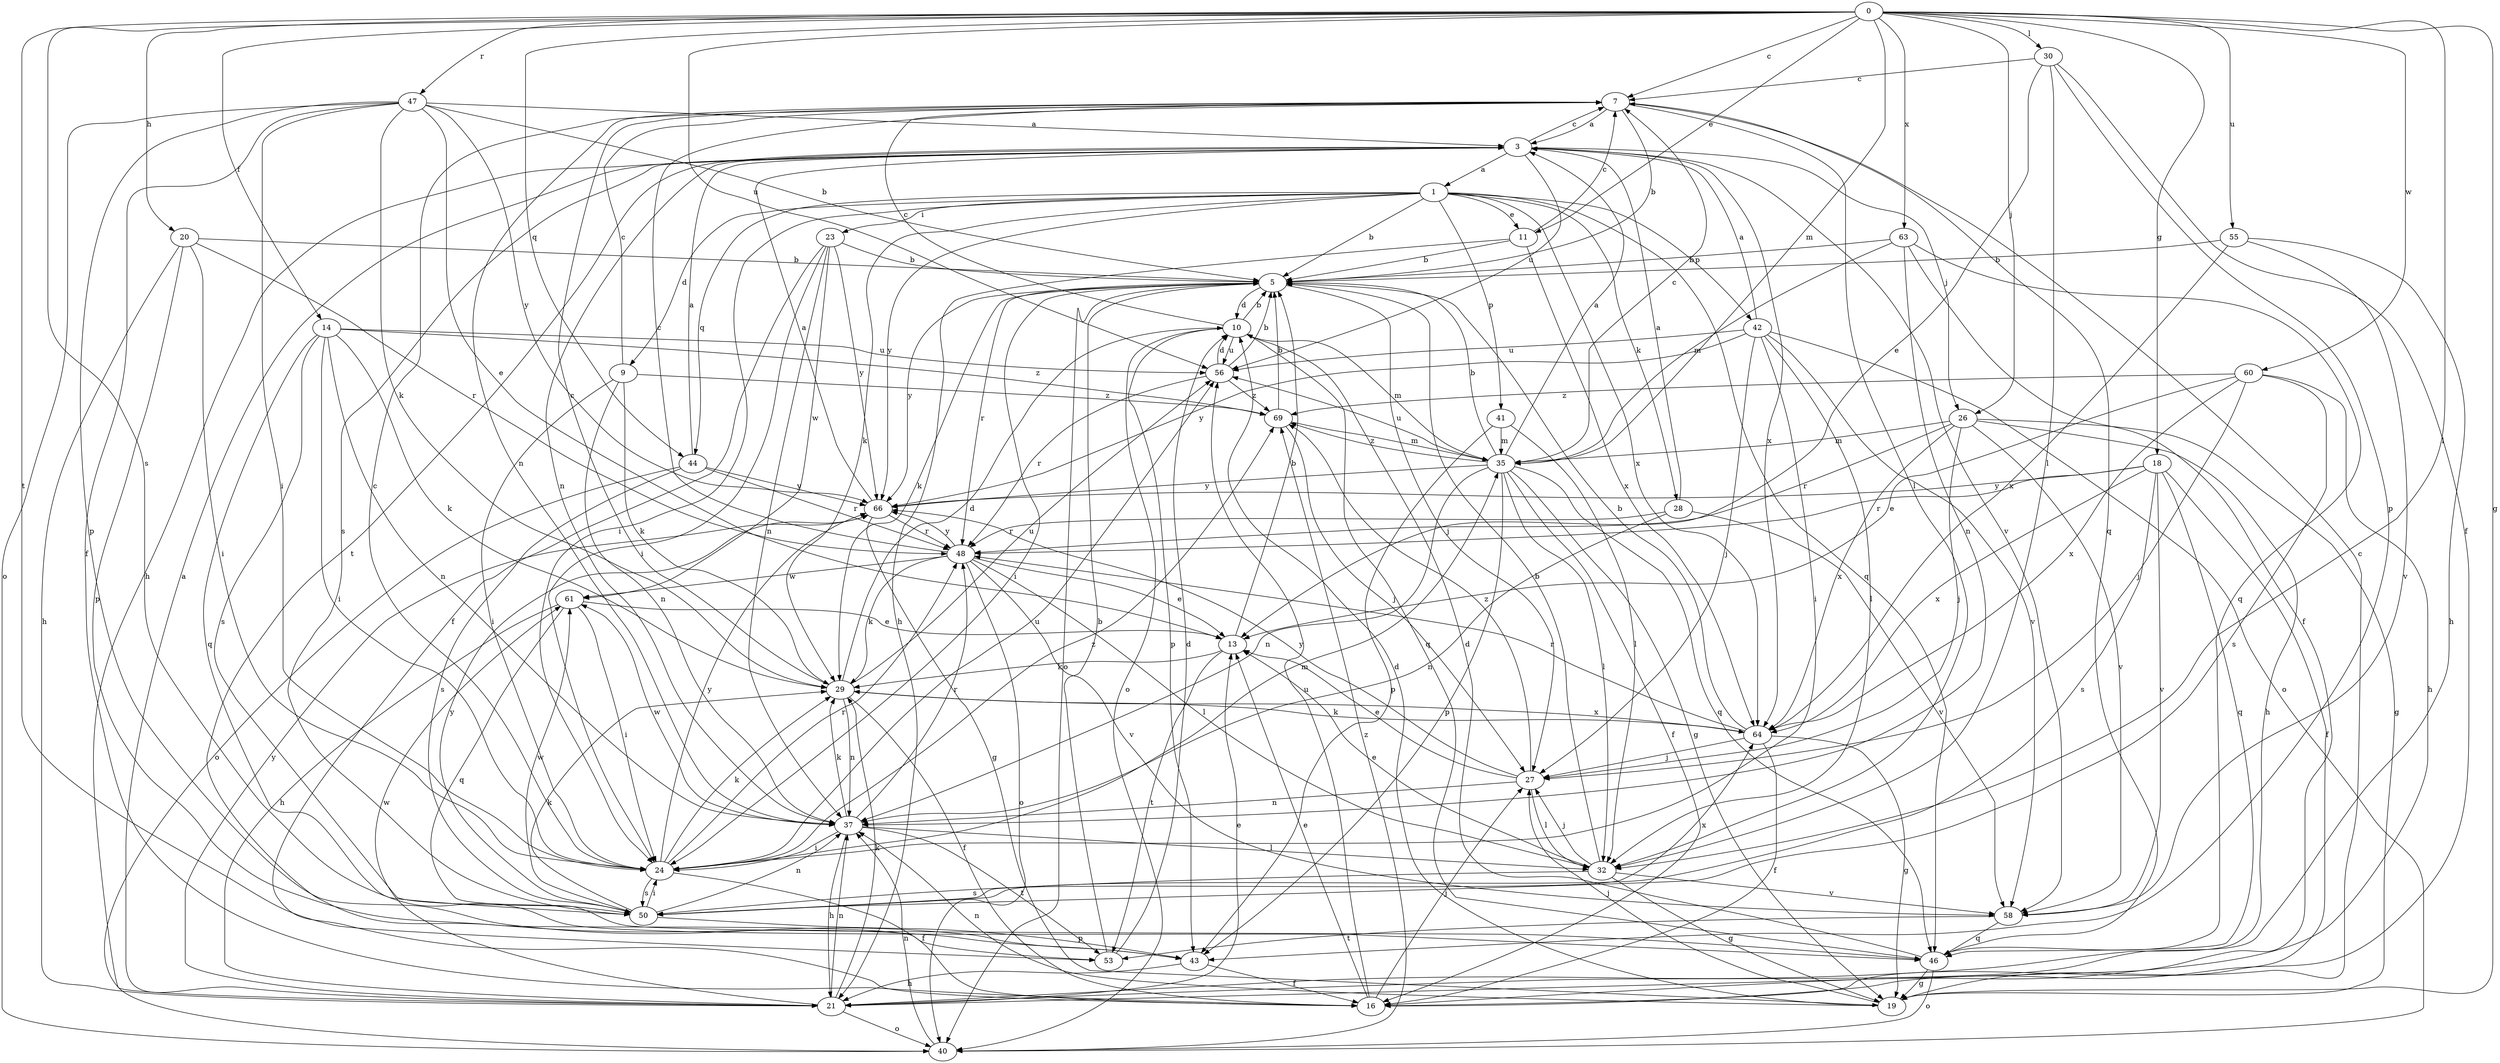 strict digraph  {
0;
1;
3;
5;
7;
9;
10;
11;
13;
14;
16;
18;
19;
20;
21;
23;
24;
26;
27;
28;
29;
30;
32;
35;
37;
40;
41;
42;
43;
44;
46;
47;
48;
50;
53;
55;
56;
58;
60;
61;
63;
64;
66;
69;
0 -> 7  [label=c];
0 -> 11  [label=e];
0 -> 14  [label=f];
0 -> 18  [label=g];
0 -> 19  [label=g];
0 -> 20  [label=h];
0 -> 26  [label=j];
0 -> 30  [label=l];
0 -> 32  [label=l];
0 -> 35  [label=m];
0 -> 44  [label=q];
0 -> 47  [label=r];
0 -> 50  [label=s];
0 -> 53  [label=t];
0 -> 55  [label=u];
0 -> 56  [label=u];
0 -> 60  [label=w];
0 -> 63  [label=x];
1 -> 5  [label=b];
1 -> 9  [label=d];
1 -> 11  [label=e];
1 -> 23  [label=i];
1 -> 24  [label=i];
1 -> 28  [label=k];
1 -> 29  [label=k];
1 -> 41  [label=p];
1 -> 42  [label=p];
1 -> 44  [label=q];
1 -> 46  [label=q];
1 -> 64  [label=x];
1 -> 66  [label=y];
3 -> 1  [label=a];
3 -> 7  [label=c];
3 -> 21  [label=h];
3 -> 26  [label=j];
3 -> 37  [label=n];
3 -> 50  [label=s];
3 -> 53  [label=t];
3 -> 56  [label=u];
3 -> 58  [label=v];
3 -> 64  [label=x];
5 -> 10  [label=d];
5 -> 24  [label=i];
5 -> 27  [label=j];
5 -> 29  [label=k];
5 -> 40  [label=o];
5 -> 48  [label=r];
5 -> 66  [label=y];
7 -> 3  [label=a];
7 -> 5  [label=b];
7 -> 32  [label=l];
7 -> 37  [label=n];
7 -> 46  [label=q];
9 -> 7  [label=c];
9 -> 24  [label=i];
9 -> 29  [label=k];
9 -> 37  [label=n];
9 -> 69  [label=z];
10 -> 5  [label=b];
10 -> 7  [label=c];
10 -> 35  [label=m];
10 -> 40  [label=o];
10 -> 43  [label=p];
10 -> 46  [label=q];
10 -> 56  [label=u];
11 -> 5  [label=b];
11 -> 7  [label=c];
11 -> 21  [label=h];
11 -> 64  [label=x];
13 -> 5  [label=b];
13 -> 29  [label=k];
13 -> 53  [label=t];
14 -> 24  [label=i];
14 -> 29  [label=k];
14 -> 37  [label=n];
14 -> 46  [label=q];
14 -> 50  [label=s];
14 -> 56  [label=u];
14 -> 69  [label=z];
16 -> 13  [label=e];
16 -> 27  [label=j];
16 -> 56  [label=u];
18 -> 16  [label=f];
18 -> 46  [label=q];
18 -> 48  [label=r];
18 -> 50  [label=s];
18 -> 58  [label=v];
18 -> 64  [label=x];
18 -> 66  [label=y];
19 -> 7  [label=c];
19 -> 10  [label=d];
19 -> 27  [label=j];
19 -> 37  [label=n];
20 -> 5  [label=b];
20 -> 21  [label=h];
20 -> 24  [label=i];
20 -> 43  [label=p];
20 -> 48  [label=r];
21 -> 3  [label=a];
21 -> 13  [label=e];
21 -> 29  [label=k];
21 -> 37  [label=n];
21 -> 40  [label=o];
21 -> 61  [label=w];
21 -> 66  [label=y];
23 -> 5  [label=b];
23 -> 16  [label=f];
23 -> 24  [label=i];
23 -> 37  [label=n];
23 -> 61  [label=w];
23 -> 66  [label=y];
24 -> 7  [label=c];
24 -> 16  [label=f];
24 -> 29  [label=k];
24 -> 35  [label=m];
24 -> 48  [label=r];
24 -> 50  [label=s];
24 -> 56  [label=u];
24 -> 66  [label=y];
24 -> 69  [label=z];
26 -> 19  [label=g];
26 -> 21  [label=h];
26 -> 27  [label=j];
26 -> 35  [label=m];
26 -> 48  [label=r];
26 -> 58  [label=v];
26 -> 64  [label=x];
27 -> 13  [label=e];
27 -> 32  [label=l];
27 -> 37  [label=n];
27 -> 66  [label=y];
27 -> 69  [label=z];
28 -> 3  [label=a];
28 -> 37  [label=n];
28 -> 48  [label=r];
28 -> 58  [label=v];
29 -> 7  [label=c];
29 -> 10  [label=d];
29 -> 16  [label=f];
29 -> 37  [label=n];
29 -> 56  [label=u];
29 -> 64  [label=x];
30 -> 7  [label=c];
30 -> 13  [label=e];
30 -> 16  [label=f];
30 -> 32  [label=l];
30 -> 43  [label=p];
32 -> 5  [label=b];
32 -> 13  [label=e];
32 -> 19  [label=g];
32 -> 27  [label=j];
32 -> 50  [label=s];
32 -> 58  [label=v];
35 -> 3  [label=a];
35 -> 5  [label=b];
35 -> 7  [label=c];
35 -> 16  [label=f];
35 -> 19  [label=g];
35 -> 32  [label=l];
35 -> 37  [label=n];
35 -> 43  [label=p];
35 -> 46  [label=q];
35 -> 56  [label=u];
35 -> 66  [label=y];
35 -> 69  [label=z];
37 -> 21  [label=h];
37 -> 24  [label=i];
37 -> 29  [label=k];
37 -> 32  [label=l];
37 -> 48  [label=r];
37 -> 53  [label=t];
37 -> 61  [label=w];
40 -> 37  [label=n];
40 -> 69  [label=z];
41 -> 32  [label=l];
41 -> 35  [label=m];
41 -> 43  [label=p];
42 -> 3  [label=a];
42 -> 24  [label=i];
42 -> 27  [label=j];
42 -> 32  [label=l];
42 -> 40  [label=o];
42 -> 56  [label=u];
42 -> 58  [label=v];
42 -> 66  [label=y];
43 -> 16  [label=f];
43 -> 21  [label=h];
44 -> 3  [label=a];
44 -> 40  [label=o];
44 -> 48  [label=r];
44 -> 50  [label=s];
44 -> 66  [label=y];
46 -> 10  [label=d];
46 -> 19  [label=g];
46 -> 40  [label=o];
47 -> 3  [label=a];
47 -> 5  [label=b];
47 -> 13  [label=e];
47 -> 16  [label=f];
47 -> 24  [label=i];
47 -> 29  [label=k];
47 -> 40  [label=o];
47 -> 43  [label=p];
47 -> 66  [label=y];
48 -> 7  [label=c];
48 -> 13  [label=e];
48 -> 29  [label=k];
48 -> 32  [label=l];
48 -> 40  [label=o];
48 -> 58  [label=v];
48 -> 61  [label=w];
48 -> 66  [label=y];
50 -> 24  [label=i];
50 -> 29  [label=k];
50 -> 37  [label=n];
50 -> 43  [label=p];
50 -> 61  [label=w];
50 -> 64  [label=x];
50 -> 66  [label=y];
53 -> 5  [label=b];
53 -> 10  [label=d];
55 -> 5  [label=b];
55 -> 21  [label=h];
55 -> 58  [label=v];
55 -> 64  [label=x];
56 -> 5  [label=b];
56 -> 10  [label=d];
56 -> 48  [label=r];
56 -> 69  [label=z];
58 -> 46  [label=q];
58 -> 53  [label=t];
60 -> 13  [label=e];
60 -> 21  [label=h];
60 -> 27  [label=j];
60 -> 50  [label=s];
60 -> 64  [label=x];
60 -> 69  [label=z];
61 -> 13  [label=e];
61 -> 21  [label=h];
61 -> 24  [label=i];
61 -> 46  [label=q];
63 -> 5  [label=b];
63 -> 16  [label=f];
63 -> 35  [label=m];
63 -> 37  [label=n];
63 -> 46  [label=q];
64 -> 5  [label=b];
64 -> 16  [label=f];
64 -> 19  [label=g];
64 -> 27  [label=j];
64 -> 29  [label=k];
64 -> 48  [label=r];
66 -> 3  [label=a];
66 -> 19  [label=g];
66 -> 48  [label=r];
69 -> 5  [label=b];
69 -> 27  [label=j];
69 -> 35  [label=m];
}
